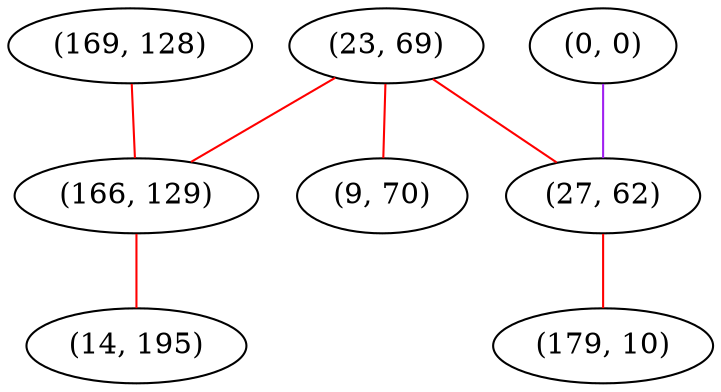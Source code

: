 graph "" {
"(169, 128)";
"(23, 69)";
"(166, 129)";
"(0, 0)";
"(27, 62)";
"(14, 195)";
"(179, 10)";
"(9, 70)";
"(169, 128)" -- "(166, 129)"  [color=red, key=0, weight=1];
"(23, 69)" -- "(166, 129)"  [color=red, key=0, weight=1];
"(23, 69)" -- "(9, 70)"  [color=red, key=0, weight=1];
"(23, 69)" -- "(27, 62)"  [color=red, key=0, weight=1];
"(166, 129)" -- "(14, 195)"  [color=red, key=0, weight=1];
"(0, 0)" -- "(27, 62)"  [color=purple, key=0, weight=4];
"(27, 62)" -- "(179, 10)"  [color=red, key=0, weight=1];
}
